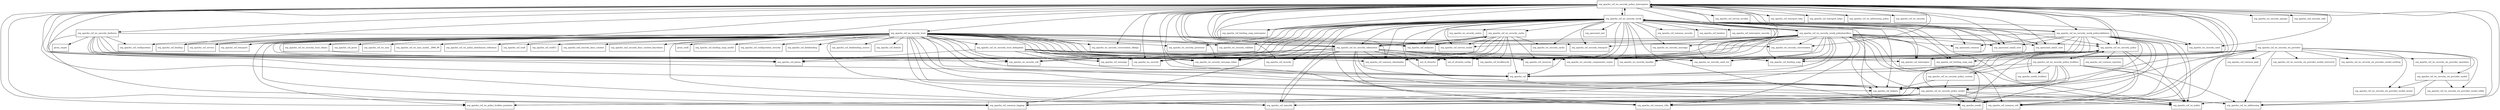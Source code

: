 digraph cxf_rt_ws_security_2_7_11_redhat_3_package_dependencies {
  node [shape = box, fontsize=10.0];
  org_apache_cxf_ws_security_cache -> net_sf_ehcache;
  org_apache_cxf_ws_security_cache -> net_sf_ehcache_config;
  org_apache_cxf_ws_security_cache -> org_apache_cxf;
  org_apache_cxf_ws_security_cache -> org_apache_cxf_buslifecycle;
  org_apache_cxf_ws_security_cache -> org_apache_cxf_common_classloader;
  org_apache_cxf_ws_security_cache -> org_apache_cxf_endpoint;
  org_apache_cxf_ws_security_cache -> org_apache_cxf_message;
  org_apache_cxf_ws_security_cache -> org_apache_cxf_resource;
  org_apache_cxf_ws_security_cache -> org_apache_cxf_service_model;
  org_apache_cxf_ws_security_cache -> org_apache_cxf_ws_security_tokenstore;
  org_apache_cxf_ws_security_cache -> org_apache_ws_security_cache;
  org_apache_cxf_ws_security_kerberos -> javax_crypto;
  org_apache_cxf_ws_security_kerberos -> org_apache_cxf;
  org_apache_cxf_ws_security_kerberos -> org_apache_cxf_common_logging;
  org_apache_cxf_ws_security_kerberos -> org_apache_cxf_configuration;
  org_apache_cxf_ws_security_kerberos -> org_apache_cxf_helpers;
  org_apache_cxf_ws_security_kerberos -> org_apache_cxf_message;
  org_apache_cxf_ws_security_kerberos -> org_apache_cxf_ws_security_tokenstore;
  org_apache_cxf_ws_security_kerberos -> org_apache_ws_security;
  org_apache_cxf_ws_security_kerberos -> org_apache_ws_security_message_token;
  org_apache_cxf_ws_security_kerberos -> org_apache_ws_security_util;
  org_apache_cxf_ws_security_policy -> org_apache_cxf;
  org_apache_cxf_ws_security_policy -> org_apache_cxf_common_i18n;
  org_apache_cxf_ws_security_policy -> org_apache_cxf_common_injection;
  org_apache_cxf_ws_security_policy -> org_apache_cxf_common_util;
  org_apache_cxf_ws_security_policy -> org_apache_cxf_ws_policy;
  org_apache_cxf_ws_security_policy -> org_apache_cxf_ws_policy_builder_primitive;
  org_apache_cxf_ws_security_policy -> org_apache_cxf_ws_security_policy_builders;
  org_apache_cxf_ws_security_policy -> org_apache_cxf_ws_security_policy_interceptors;
  org_apache_cxf_ws_security_policy -> org_apache_neethi_builders;
  org_apache_cxf_ws_security_policy_builders -> org_apache_cxf;
  org_apache_cxf_ws_security_policy_builders -> org_apache_cxf_common_logging;
  org_apache_cxf_ws_security_policy_builders -> org_apache_cxf_common_util;
  org_apache_cxf_ws_security_policy_builders -> org_apache_cxf_helpers;
  org_apache_cxf_ws_security_policy_builders -> org_apache_cxf_ws_addressing;
  org_apache_cxf_ws_security_policy_builders -> org_apache_cxf_ws_policy;
  org_apache_cxf_ws_security_policy_builders -> org_apache_cxf_ws_security_policy;
  org_apache_cxf_ws_security_policy_builders -> org_apache_cxf_ws_security_policy_custom;
  org_apache_cxf_ws_security_policy_builders -> org_apache_cxf_ws_security_policy_model;
  org_apache_cxf_ws_security_policy_builders -> org_apache_neethi;
  org_apache_cxf_ws_security_policy_builders -> org_apache_neethi_builders;
  org_apache_cxf_ws_security_policy_custom -> org_apache_cxf_helpers;
  org_apache_cxf_ws_security_policy_custom -> org_apache_cxf_ws_security_policy;
  org_apache_cxf_ws_security_policy_custom -> org_apache_cxf_ws_security_policy_model;
  org_apache_cxf_ws_security_policy_interceptors -> org_apache_cxf;
  org_apache_cxf_ws_security_policy_interceptors -> org_apache_cxf_binding;
  org_apache_cxf_ws_security_policy_interceptors -> org_apache_cxf_binding_soap;
  org_apache_cxf_ws_security_policy_interceptors -> org_apache_cxf_binding_soap_interceptor;
  org_apache_cxf_ws_security_policy_interceptors -> org_apache_cxf_common_classloader;
  org_apache_cxf_ws_security_policy_interceptors -> org_apache_cxf_common_logging;
  org_apache_cxf_ws_security_policy_interceptors -> org_apache_cxf_endpoint;
  org_apache_cxf_ws_security_policy_interceptors -> org_apache_cxf_helpers;
  org_apache_cxf_ws_security_policy_interceptors -> org_apache_cxf_interceptor;
  org_apache_cxf_ws_security_policy_interceptors -> org_apache_cxf_message;
  org_apache_cxf_ws_security_policy_interceptors -> org_apache_cxf_phase;
  org_apache_cxf_ws_security_policy_interceptors -> org_apache_cxf_security;
  org_apache_cxf_ws_security_policy_interceptors -> org_apache_cxf_security_transport;
  org_apache_cxf_ws_security_policy_interceptors -> org_apache_cxf_service;
  org_apache_cxf_ws_security_policy_interceptors -> org_apache_cxf_service_invoker;
  org_apache_cxf_ws_security_policy_interceptors -> org_apache_cxf_service_model;
  org_apache_cxf_ws_security_policy_interceptors -> org_apache_cxf_staxutils;
  org_apache_cxf_ws_security_policy_interceptors -> org_apache_cxf_transport;
  org_apache_cxf_ws_security_policy_interceptors -> org_apache_cxf_transport_http;
  org_apache_cxf_ws_security_policy_interceptors -> org_apache_cxf_transport_https;
  org_apache_cxf_ws_security_policy_interceptors -> org_apache_cxf_ws_addressing;
  org_apache_cxf_ws_security_policy_interceptors -> org_apache_cxf_ws_addressing_policy;
  org_apache_cxf_ws_security_policy_interceptors -> org_apache_cxf_ws_policy;
  org_apache_cxf_ws_security_policy_interceptors -> org_apache_cxf_ws_policy_builder_primitive;
  org_apache_cxf_ws_security_policy_interceptors -> org_apache_cxf_ws_security;
  org_apache_cxf_ws_security_policy_interceptors -> org_apache_cxf_ws_security_kerberos;
  org_apache_cxf_ws_security_policy_interceptors -> org_apache_cxf_ws_security_policy;
  org_apache_cxf_ws_security_policy_interceptors -> org_apache_cxf_ws_security_policy_model;
  org_apache_cxf_ws_security_policy_interceptors -> org_apache_cxf_ws_security_tokenstore;
  org_apache_cxf_ws_security_policy_interceptors -> org_apache_cxf_ws_security_trust;
  org_apache_cxf_ws_security_policy_interceptors -> org_apache_cxf_ws_security_wss4j;
  org_apache_cxf_ws_security_policy_interceptors -> org_apache_cxf_ws_security_wss4j_policyvalidators;
  org_apache_cxf_ws_security_policy_interceptors -> org_apache_neethi;
  org_apache_cxf_ws_security_policy_interceptors -> org_apache_ws_security;
  org_apache_cxf_ws_security_policy_interceptors -> org_apache_ws_security_components_crypto;
  org_apache_cxf_ws_security_policy_interceptors -> org_apache_ws_security_conversation;
  org_apache_cxf_ws_security_policy_interceptors -> org_apache_ws_security_conversation_dkalgo;
  org_apache_cxf_ws_security_policy_interceptors -> org_apache_ws_security_handler;
  org_apache_cxf_ws_security_policy_interceptors -> org_apache_ws_security_message_token;
  org_apache_cxf_ws_security_policy_interceptors -> org_apache_ws_security_saml;
  org_apache_cxf_ws_security_policy_interceptors -> org_apache_ws_security_saml_ext;
  org_apache_cxf_ws_security_policy_interceptors -> org_apache_ws_security_spnego;
  org_apache_cxf_ws_security_policy_interceptors -> org_apache_ws_security_util;
  org_apache_cxf_ws_security_policy_interceptors -> org_apache_xml_security_utils;
  org_apache_cxf_ws_security_policy_interceptors -> org_opensaml_saml1_core;
  org_apache_cxf_ws_security_policy_interceptors -> org_opensaml_saml2_core;
  org_apache_cxf_ws_security_policy_model -> org_apache_cxf_common_i18n;
  org_apache_cxf_ws_security_policy_model -> org_apache_cxf_common_logging;
  org_apache_cxf_ws_security_policy_model -> org_apache_cxf_common_util;
  org_apache_cxf_ws_security_policy_model -> org_apache_cxf_staxutils;
  org_apache_cxf_ws_security_policy_model -> org_apache_cxf_ws_addressing;
  org_apache_cxf_ws_security_policy_model -> org_apache_cxf_ws_policy;
  org_apache_cxf_ws_security_policy_model -> org_apache_cxf_ws_policy_builder_primitive;
  org_apache_cxf_ws_security_policy_model -> org_apache_cxf_ws_security_policy;
  org_apache_cxf_ws_security_policy_model -> org_apache_neethi;
  org_apache_cxf_ws_security_sts_provider -> org_apache_cxf_binding_soap;
  org_apache_cxf_ws_security_sts_provider -> org_apache_cxf_binding_soap_saaj;
  org_apache_cxf_ws_security_sts_provider -> org_apache_cxf_common_jaxb;
  org_apache_cxf_ws_security_sts_provider -> org_apache_cxf_common_util;
  org_apache_cxf_ws_security_sts_provider -> org_apache_cxf_helpers;
  org_apache_cxf_ws_security_sts_provider -> org_apache_cxf_interceptor;
  org_apache_cxf_ws_security_sts_provider -> org_apache_cxf_staxutils;
  org_apache_cxf_ws_security_sts_provider -> org_apache_cxf_ws_addressing;
  org_apache_cxf_ws_security_sts_provider -> org_apache_cxf_ws_security_sts_provider_model;
  org_apache_cxf_ws_security_sts_provider -> org_apache_cxf_ws_security_sts_provider_model_secext;
  org_apache_cxf_ws_security_sts_provider -> org_apache_cxf_ws_security_sts_provider_model_utility;
  org_apache_cxf_ws_security_sts_provider -> org_apache_cxf_ws_security_sts_provider_model_wstrust14;
  org_apache_cxf_ws_security_sts_provider -> org_apache_cxf_ws_security_sts_provider_model_xmldsig;
  org_apache_cxf_ws_security_sts_provider -> org_apache_cxf_ws_security_sts_provider_operation;
  org_apache_cxf_ws_security_sts_provider_model -> org_apache_cxf_ws_addressing;
  org_apache_cxf_ws_security_sts_provider_model -> org_apache_cxf_ws_security_sts_provider_model_secext;
  org_apache_cxf_ws_security_sts_provider_model -> org_apache_cxf_ws_security_sts_provider_model_utility;
  org_apache_cxf_ws_security_sts_provider_operation -> org_apache_cxf_ws_security_sts_provider_model;
  org_apache_cxf_ws_security_tokenstore -> net_sf_ehcache;
  org_apache_cxf_ws_security_tokenstore -> net_sf_ehcache_config;
  org_apache_cxf_ws_security_tokenstore -> org_apache_cxf;
  org_apache_cxf_ws_security_tokenstore -> org_apache_cxf_buslifecycle;
  org_apache_cxf_ws_security_tokenstore -> org_apache_cxf_common_classloader;
  org_apache_cxf_ws_security_tokenstore -> org_apache_cxf_common_util;
  org_apache_cxf_ws_security_tokenstore -> org_apache_cxf_helpers;
  org_apache_cxf_ws_security_tokenstore -> org_apache_cxf_message;
  org_apache_cxf_ws_security_tokenstore -> org_apache_cxf_resource;
  org_apache_cxf_ws_security_tokenstore -> org_apache_cxf_security;
  org_apache_cxf_ws_security_tokenstore -> org_apache_cxf_staxutils;
  org_apache_cxf_ws_security_tokenstore -> org_apache_cxf_ws_security_cache;
  org_apache_cxf_ws_security_tokenstore -> org_apache_ws_security_components_crypto;
  org_apache_cxf_ws_security_tokenstore -> org_apache_ws_security_message_token;
  org_apache_cxf_ws_security_tokenstore -> org_apache_ws_security_util;
  org_apache_cxf_ws_security_trust -> javax_wsdl;
  org_apache_cxf_ws_security_trust -> org_apache_cxf;
  org_apache_cxf_ws_security_trust -> org_apache_cxf_binding;
  org_apache_cxf_ws_security_trust -> org_apache_cxf_binding_soap;
  org_apache_cxf_ws_security_trust -> org_apache_cxf_binding_soap_model;
  org_apache_cxf_ws_security_trust -> org_apache_cxf_common_classloader;
  org_apache_cxf_ws_security_trust -> org_apache_cxf_common_i18n;
  org_apache_cxf_ws_security_trust -> org_apache_cxf_common_logging;
  org_apache_cxf_ws_security_trust -> org_apache_cxf_common_util;
  org_apache_cxf_ws_security_trust -> org_apache_cxf_configuration;
  org_apache_cxf_ws_security_trust -> org_apache_cxf_configuration_security;
  org_apache_cxf_ws_security_trust -> org_apache_cxf_databinding;
  org_apache_cxf_ws_security_trust -> org_apache_cxf_databinding_source;
  org_apache_cxf_ws_security_trust -> org_apache_cxf_endpoint;
  org_apache_cxf_ws_security_trust -> org_apache_cxf_feature;
  org_apache_cxf_ws_security_trust -> org_apache_cxf_helpers;
  org_apache_cxf_ws_security_trust -> org_apache_cxf_interceptor;
  org_apache_cxf_ws_security_trust -> org_apache_cxf_jaxws;
  org_apache_cxf_ws_security_trust -> org_apache_cxf_message;
  org_apache_cxf_ws_security_trust -> org_apache_cxf_phase;
  org_apache_cxf_ws_security_trust -> org_apache_cxf_resource;
  org_apache_cxf_ws_security_trust -> org_apache_cxf_service;
  org_apache_cxf_ws_security_trust -> org_apache_cxf_service_model;
  org_apache_cxf_ws_security_trust -> org_apache_cxf_staxutils;
  org_apache_cxf_ws_security_trust -> org_apache_cxf_transport;
  org_apache_cxf_ws_security_trust -> org_apache_cxf_ws_addressing;
  org_apache_cxf_ws_security_trust -> org_apache_cxf_ws_mex;
  org_apache_cxf_ws_security_trust -> org_apache_cxf_ws_mex_model__2004_09;
  org_apache_cxf_ws_security_trust -> org_apache_cxf_ws_policy;
  org_apache_cxf_ws_security_trust -> org_apache_cxf_ws_policy_attachment_reference;
  org_apache_cxf_ws_security_trust -> org_apache_cxf_ws_policy_builder_primitive;
  org_apache_cxf_ws_security_trust -> org_apache_cxf_ws_security_policy_model;
  org_apache_cxf_ws_security_trust -> org_apache_cxf_ws_security_tokenstore;
  org_apache_cxf_ws_security_trust -> org_apache_cxf_ws_security_trust_claims;
  org_apache_cxf_ws_security_trust -> org_apache_cxf_ws_security_trust_delegation;
  org_apache_cxf_ws_security_trust -> org_apache_cxf_wsdl;
  org_apache_cxf_ws_security_trust -> org_apache_cxf_wsdl11;
  org_apache_cxf_ws_security_trust -> org_apache_neethi;
  org_apache_cxf_ws_security_trust -> org_apache_ws_security;
  org_apache_cxf_ws_security_trust -> org_apache_ws_security_components_crypto;
  org_apache_cxf_ws_security_trust -> org_apache_ws_security_conversation;
  org_apache_cxf_ws_security_trust -> org_apache_ws_security_conversation_dkalgo;
  org_apache_cxf_ws_security_trust -> org_apache_ws_security_handler;
  org_apache_cxf_ws_security_trust -> org_apache_ws_security_message_token;
  org_apache_cxf_ws_security_trust -> org_apache_ws_security_processor;
  org_apache_cxf_ws_security_trust -> org_apache_ws_security_saml_ext;
  org_apache_cxf_ws_security_trust -> org_apache_ws_security_util;
  org_apache_cxf_ws_security_trust -> org_apache_ws_security_validate;
  org_apache_cxf_ws_security_trust -> org_apache_xml_security_keys_content;
  org_apache_cxf_ws_security_trust -> org_apache_xml_security_keys_content_keyvalues;
  org_apache_cxf_ws_security_trust_claims -> org_apache_cxf_message;
  org_apache_cxf_ws_security_trust_delegation -> org_apache_cxf_binding_soap;
  org_apache_cxf_ws_security_trust_delegation -> org_apache_cxf_helpers;
  org_apache_cxf_ws_security_trust_delegation -> org_apache_cxf_message;
  org_apache_cxf_ws_security_trust_delegation -> org_apache_cxf_phase;
  org_apache_cxf_ws_security_trust_delegation -> org_apache_ws_security;
  org_apache_cxf_ws_security_trust_delegation -> org_apache_ws_security_handler;
  org_apache_cxf_ws_security_trust_delegation -> org_apache_ws_security_message_token;
  org_apache_cxf_ws_security_trust_delegation -> org_apache_ws_security_saml_ext;
  org_apache_cxf_ws_security_wss4j -> org_apache_cxf;
  org_apache_cxf_ws_security_wss4j -> org_apache_cxf_binding_soap;
  org_apache_cxf_ws_security_wss4j -> org_apache_cxf_binding_soap_interceptor;
  org_apache_cxf_ws_security_wss4j -> org_apache_cxf_binding_soap_saaj;
  org_apache_cxf_ws_security_wss4j -> org_apache_cxf_common_classloader;
  org_apache_cxf_ws_security_wss4j -> org_apache_cxf_common_i18n;
  org_apache_cxf_ws_security_wss4j -> org_apache_cxf_common_logging;
  org_apache_cxf_ws_security_wss4j -> org_apache_cxf_common_security;
  org_apache_cxf_ws_security_wss4j -> org_apache_cxf_common_util;
  org_apache_cxf_ws_security_wss4j -> org_apache_cxf_endpoint;
  org_apache_cxf_ws_security_wss4j -> org_apache_cxf_headers;
  org_apache_cxf_ws_security_wss4j -> org_apache_cxf_helpers;
  org_apache_cxf_ws_security_wss4j -> org_apache_cxf_interceptor;
  org_apache_cxf_ws_security_wss4j -> org_apache_cxf_interceptor_security;
  org_apache_cxf_ws_security_wss4j -> org_apache_cxf_message;
  org_apache_cxf_ws_security_wss4j -> org_apache_cxf_phase;
  org_apache_cxf_ws_security_wss4j -> org_apache_cxf_resource;
  org_apache_cxf_ws_security_wss4j -> org_apache_cxf_security;
  org_apache_cxf_ws_security_wss4j -> org_apache_cxf_security_transport;
  org_apache_cxf_ws_security_wss4j -> org_apache_cxf_service_model;
  org_apache_cxf_ws_security_wss4j -> org_apache_cxf_staxutils;
  org_apache_cxf_ws_security_wss4j -> org_apache_cxf_ws_policy;
  org_apache_cxf_ws_security_wss4j -> org_apache_cxf_ws_security_cache;
  org_apache_cxf_ws_security_wss4j -> org_apache_cxf_ws_security_policy;
  org_apache_cxf_ws_security_wss4j -> org_apache_cxf_ws_security_policy_interceptors;
  org_apache_cxf_ws_security_wss4j -> org_apache_cxf_ws_security_policy_model;
  org_apache_cxf_ws_security_wss4j -> org_apache_cxf_ws_security_tokenstore;
  org_apache_cxf_ws_security_wss4j -> org_apache_cxf_ws_security_wss4j_policyhandlers;
  org_apache_cxf_ws_security_wss4j -> org_apache_cxf_ws_security_wss4j_policyvalidators;
  org_apache_cxf_ws_security_wss4j -> org_apache_neethi;
  org_apache_cxf_ws_security_wss4j -> org_apache_ws_security;
  org_apache_cxf_ws_security_wss4j -> org_apache_ws_security_action;
  org_apache_cxf_ws_security_wss4j -> org_apache_ws_security_cache;
  org_apache_cxf_ws_security_wss4j -> org_apache_ws_security_components_crypto;
  org_apache_cxf_ws_security_wss4j -> org_apache_ws_security_handler;
  org_apache_cxf_ws_security_wss4j -> org_apache_ws_security_message;
  org_apache_cxf_ws_security_wss4j -> org_apache_ws_security_message_token;
  org_apache_cxf_ws_security_wss4j -> org_apache_ws_security_processor;
  org_apache_cxf_ws_security_wss4j -> org_apache_ws_security_saml;
  org_apache_cxf_ws_security_wss4j -> org_apache_ws_security_saml_ext;
  org_apache_cxf_ws_security_wss4j -> org_apache_ws_security_util;
  org_apache_cxf_ws_security_wss4j -> org_apache_ws_security_validate;
  org_apache_cxf_ws_security_wss4j -> org_opensaml_common;
  org_apache_cxf_ws_security_wss4j -> org_opensaml_saml1_core;
  org_apache_cxf_ws_security_wss4j -> org_opensaml_saml2_core;
  org_apache_cxf_ws_security_wss4j -> org_opensaml_xml;
  org_apache_cxf_ws_security_wss4j_policyhandlers -> org_apache_cxf;
  org_apache_cxf_ws_security_wss4j_policyhandlers -> org_apache_cxf_binding_soap;
  org_apache_cxf_ws_security_wss4j_policyhandlers -> org_apache_cxf_binding_soap_saaj;
  org_apache_cxf_ws_security_wss4j_policyhandlers -> org_apache_cxf_common_classloader;
  org_apache_cxf_ws_security_wss4j_policyhandlers -> org_apache_cxf_common_i18n;
  org_apache_cxf_ws_security_wss4j_policyhandlers -> org_apache_cxf_common_logging;
  org_apache_cxf_ws_security_wss4j_policyhandlers -> org_apache_cxf_common_util;
  org_apache_cxf_ws_security_wss4j_policyhandlers -> org_apache_cxf_endpoint;
  org_apache_cxf_ws_security_wss4j_policyhandlers -> org_apache_cxf_helpers;
  org_apache_cxf_ws_security_wss4j_policyhandlers -> org_apache_cxf_interceptor;
  org_apache_cxf_ws_security_wss4j_policyhandlers -> org_apache_cxf_message;
  org_apache_cxf_ws_security_wss4j_policyhandlers -> org_apache_cxf_resource;
  org_apache_cxf_ws_security_wss4j_policyhandlers -> org_apache_cxf_service_model;
  org_apache_cxf_ws_security_wss4j_policyhandlers -> org_apache_cxf_ws_policy;
  org_apache_cxf_ws_security_wss4j_policyhandlers -> org_apache_cxf_ws_security_policy;
  org_apache_cxf_ws_security_wss4j_policyhandlers -> org_apache_cxf_ws_security_policy_interceptors;
  org_apache_cxf_ws_security_wss4j_policyhandlers -> org_apache_cxf_ws_security_policy_model;
  org_apache_cxf_ws_security_wss4j_policyhandlers -> org_apache_cxf_ws_security_tokenstore;
  org_apache_cxf_ws_security_wss4j_policyhandlers -> org_apache_cxf_ws_security_wss4j;
  org_apache_cxf_ws_security_wss4j_policyhandlers -> org_apache_neethi;
  org_apache_cxf_ws_security_wss4j_policyhandlers -> org_apache_ws_security;
  org_apache_cxf_ws_security_wss4j_policyhandlers -> org_apache_ws_security_components_crypto;
  org_apache_cxf_ws_security_wss4j_policyhandlers -> org_apache_ws_security_conversation;
  org_apache_cxf_ws_security_wss4j_policyhandlers -> org_apache_ws_security_handler;
  org_apache_cxf_ws_security_wss4j_policyhandlers -> org_apache_ws_security_message;
  org_apache_cxf_ws_security_wss4j_policyhandlers -> org_apache_ws_security_message_token;
  org_apache_cxf_ws_security_wss4j_policyhandlers -> org_apache_ws_security_saml_ext;
  org_apache_cxf_ws_security_wss4j_policyhandlers -> org_apache_ws_security_util;
  org_apache_cxf_ws_security_wss4j_policyhandlers -> org_opensaml_common;
  org_apache_cxf_ws_security_wss4j_policyhandlers -> org_opensaml_saml1_core;
  org_apache_cxf_ws_security_wss4j_policyhandlers -> org_opensaml_saml2_core;
  org_apache_cxf_ws_security_wss4j_policyvalidators -> org_apache_cxf_common_logging;
  org_apache_cxf_ws_security_wss4j_policyvalidators -> org_apache_cxf_common_util;
  org_apache_cxf_ws_security_wss4j_policyvalidators -> org_apache_cxf_helpers;
  org_apache_cxf_ws_security_wss4j_policyvalidators -> org_apache_cxf_message;
  org_apache_cxf_ws_security_wss4j_policyvalidators -> org_apache_cxf_security_transport;
  org_apache_cxf_ws_security_wss4j_policyvalidators -> org_apache_cxf_ws_policy;
  org_apache_cxf_ws_security_wss4j_policyvalidators -> org_apache_cxf_ws_security_policy;
  org_apache_cxf_ws_security_wss4j_policyvalidators -> org_apache_cxf_ws_security_policy_model;
  org_apache_cxf_ws_security_wss4j_policyvalidators -> org_apache_cxf_ws_security_wss4j;
  org_apache_cxf_ws_security_wss4j_policyvalidators -> org_apache_neethi;
  org_apache_cxf_ws_security_wss4j_policyvalidators -> org_apache_ws_security;
  org_apache_cxf_ws_security_wss4j_policyvalidators -> org_apache_ws_security_message_token;
  org_apache_cxf_ws_security_wss4j_policyvalidators -> org_apache_ws_security_saml;
  org_apache_cxf_ws_security_wss4j_policyvalidators -> org_apache_ws_security_saml_ext;
  org_apache_cxf_ws_security_wss4j_policyvalidators -> org_opensaml_common;
  org_apache_cxf_ws_security_wss4j_policyvalidators -> org_opensaml_saml1_core;
  org_apache_cxf_ws_security_wss4j_policyvalidators -> org_opensaml_saml2_core;
}
